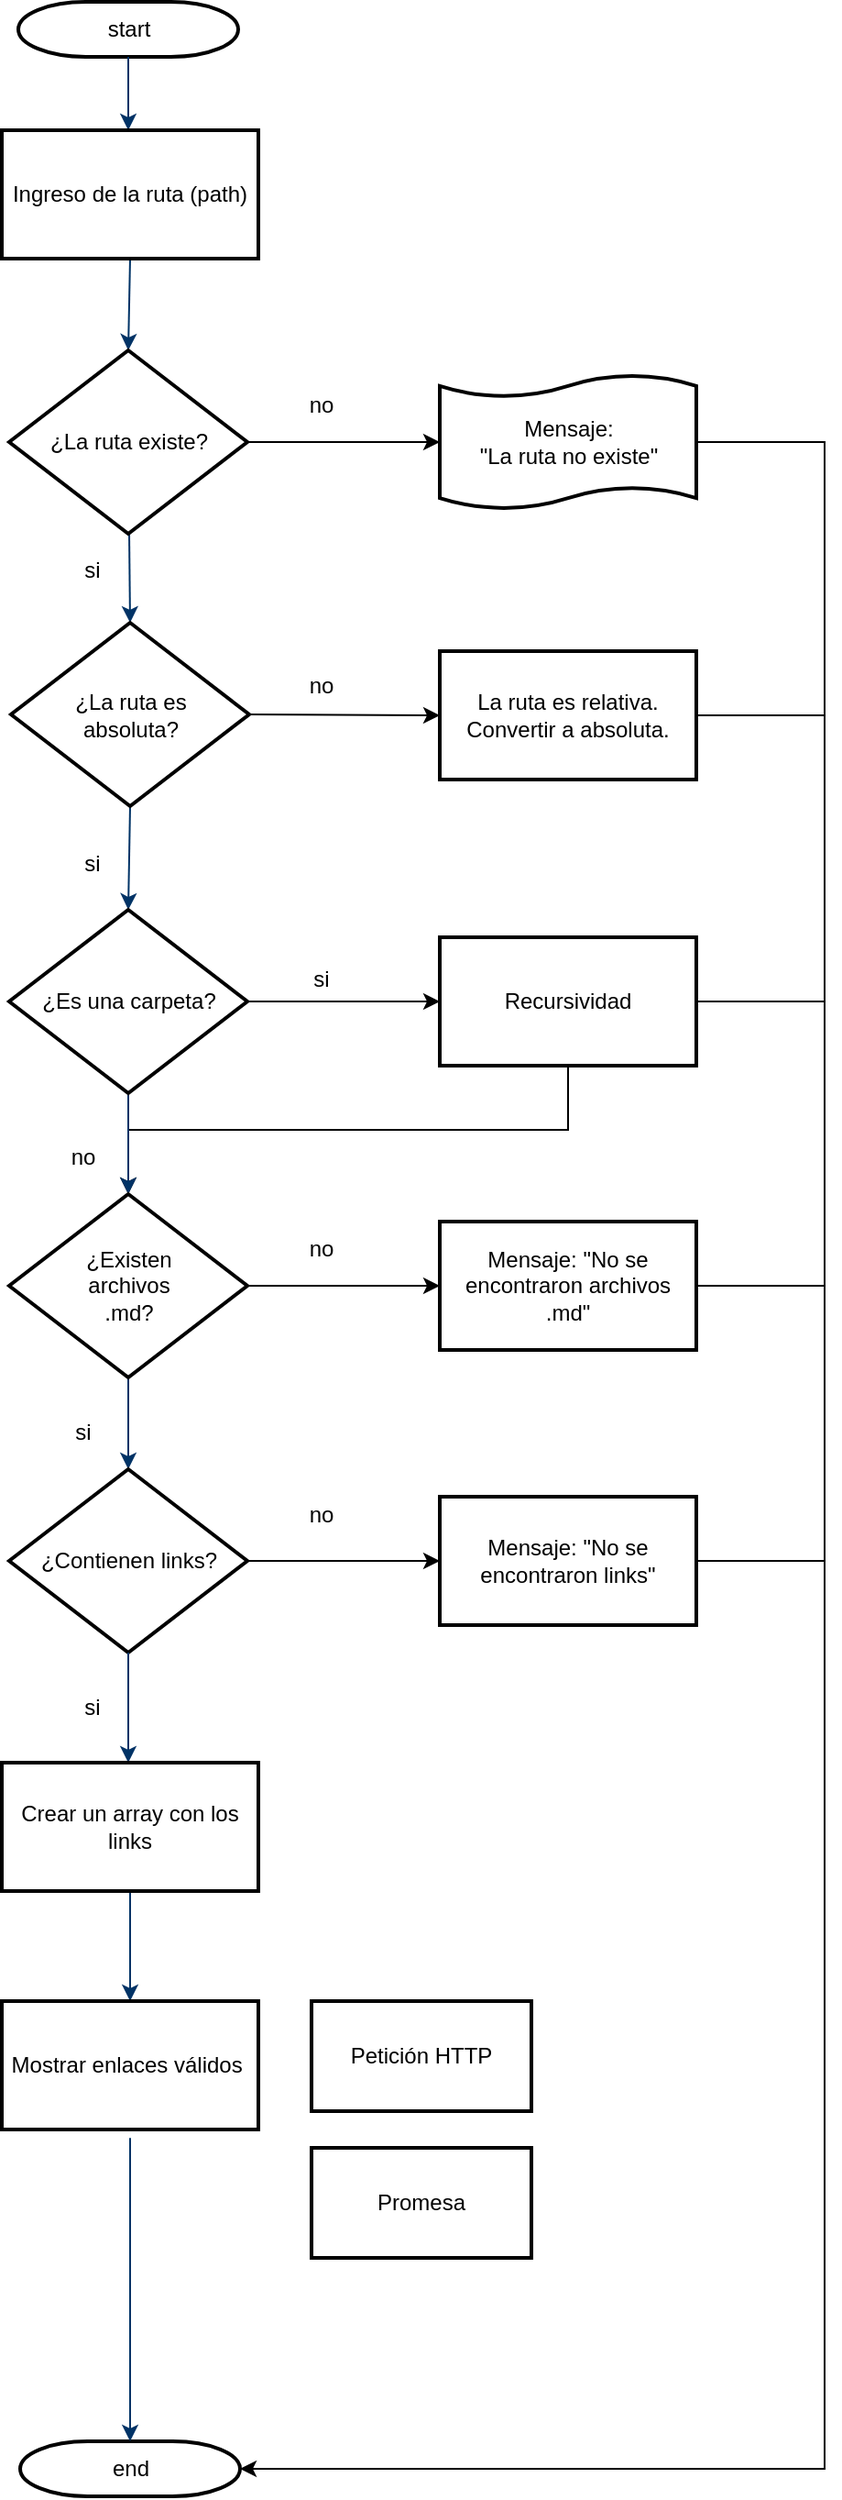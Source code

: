 <mxfile version="16.5.5" type="github">
  <diagram id="6a731a19-8d31-9384-78a2-239565b7b9f0" name="Page-1">
    <mxGraphModel dx="1790" dy="568" grid="1" gridSize="10" guides="1" tooltips="1" connect="1" arrows="1" fold="1" page="1" pageScale="1" pageWidth="1169" pageHeight="827" background="none" math="0" shadow="0">
      <root>
        <mxCell id="0" />
        <mxCell id="1" parent="0" />
        <mxCell id="2" value="start" style="shape=mxgraph.flowchart.terminator;strokeWidth=2;gradientColor=none;gradientDirection=north;fontStyle=0;html=1;" parent="1" vertex="1">
          <mxGeometry x="260" y="60" width="120" height="30" as="geometry" />
        </mxCell>
        <mxCell id="7" style="fontStyle=1;strokeColor=#003366;strokeWidth=1;html=1;" parent="1" source="2" edge="1">
          <mxGeometry relative="1" as="geometry">
            <mxPoint x="320" y="130" as="targetPoint" />
          </mxGeometry>
        </mxCell>
        <mxCell id="8" style="fontStyle=1;strokeColor=#003366;strokeWidth=1;html=1;exitX=0.5;exitY=1;exitDx=0;exitDy=0;" parent="1" source="ans5seycS4TgQIEQJVAn-55" edge="1">
          <mxGeometry relative="1" as="geometry">
            <mxPoint x="320" y="210" as="sourcePoint" />
            <mxPoint x="320" y="250" as="targetPoint" />
          </mxGeometry>
        </mxCell>
        <mxCell id="9" style="fontStyle=1;strokeColor=#003366;strokeWidth=1;html=1;entryX=0.5;entryY=0;entryDx=0;entryDy=0;entryPerimeter=0;" parent="1" source="ans5seycS4TgQIEQJVAn-81" target="ans5seycS4TgQIEQJVAn-80" edge="1">
          <mxGeometry relative="1" as="geometry">
            <mxPoint x="321" y="353" as="sourcePoint" />
            <mxPoint x="321.003" y="422.75" as="targetPoint" />
          </mxGeometry>
        </mxCell>
        <mxCell id="23" value="" style="edgeStyle=elbowEdgeStyle;elbow=horizontal;exitX=0.5;exitY=1;exitPerimeter=0;fontStyle=1;strokeColor=#003366;strokeWidth=1;html=1;exitDx=0;exitDy=0;" parent="1" source="ans5seycS4TgQIEQJVAn-79" target="ans5seycS4TgQIEQJVAn-95" edge="1">
          <mxGeometry width="100" height="100" as="geometry">
            <mxPoint x="321" y="860" as="sourcePoint" />
            <mxPoint x="320" y="920" as="targetPoint" />
          </mxGeometry>
        </mxCell>
        <mxCell id="30" value="" style="edgeStyle=elbowEdgeStyle;elbow=horizontal;exitX=0.5;exitY=1;fontStyle=1;strokeColor=#003366;strokeWidth=1;html=1;exitDx=0;exitDy=0;entryX=0.5;entryY=0;entryDx=0;entryDy=0;" parent="1" source="ans5seycS4TgQIEQJVAn-102" target="ans5seycS4TgQIEQJVAn-104" edge="1">
          <mxGeometry width="100" height="100" as="geometry">
            <mxPoint x="321" y="1158.5" as="sourcePoint" />
            <mxPoint x="321" y="1150" as="targetPoint" />
          </mxGeometry>
        </mxCell>
        <mxCell id="40" value="end" style="shape=mxgraph.flowchart.terminator;strokeWidth=2;gradientColor=none;gradientDirection=north;fontStyle=0;html=1;" parent="1" vertex="1">
          <mxGeometry x="261" y="1390" width="120" height="30" as="geometry" />
        </mxCell>
        <mxCell id="43" value="" style="edgeStyle=elbowEdgeStyle;elbow=vertical;exitX=0.5;exitY=1;exitPerimeter=0;entryX=0.5;entryY=0;entryPerimeter=0;fontStyle=1;strokeColor=#003366;strokeWidth=1;html=1;" parent="1" target="40" edge="1">
          <mxGeometry x="1" y="-520" width="100" height="100" as="geometry">
            <mxPoint x="321" y="1290" as="sourcePoint" />
            <mxPoint x="101" y="-520" as="targetPoint" />
            <Array as="points">
              <mxPoint x="321" y="1220" />
            </Array>
          </mxGeometry>
        </mxCell>
        <mxCell id="ans5seycS4TgQIEQJVAn-106" style="edgeStyle=orthogonalEdgeStyle;rounded=0;orthogonalLoop=1;jettySize=auto;html=1;exitX=1;exitY=0.5;exitDx=0;exitDy=0;exitPerimeter=0;entryX=1;entryY=0.5;entryDx=0;entryDy=0;entryPerimeter=0;fontFamily=Helvetica;fontSize=12;fontColor=default;" parent="1" source="51" target="40" edge="1">
          <mxGeometry relative="1" as="geometry">
            <Array as="points">
              <mxPoint x="700" y="300" />
              <mxPoint x="700" y="1405" />
            </Array>
          </mxGeometry>
        </mxCell>
        <mxCell id="51" value="Mensaje: &lt;br&gt;&quot;La ruta no existe&quot;" style="shape=mxgraph.flowchart.paper_tape;strokeWidth=2;gradientColor=none;gradientDirection=north;fontStyle=0;html=1;" parent="1" vertex="1">
          <mxGeometry x="490" y="262.25" width="140" height="75.5" as="geometry" />
        </mxCell>
        <mxCell id="ans5seycS4TgQIEQJVAn-55" value="Ingreso de la ruta (path)" style="rounded=0;whiteSpace=wrap;html=1;fontFamily=Helvetica;fontSize=12;fontColor=default;strokeColor=default;strokeWidth=2;fillColor=default;gradientColor=none;gradientDirection=north;" parent="1" vertex="1">
          <mxGeometry x="251" y="130" width="140" height="70" as="geometry" />
        </mxCell>
        <mxCell id="ans5seycS4TgQIEQJVAn-60" value="" style="endArrow=classic;html=1;rounded=0;fontFamily=Helvetica;fontSize=12;fontColor=default;exitX=1;exitY=0.5;exitDx=0;exitDy=0;exitPerimeter=0;entryX=0;entryY=0.5;entryDx=0;entryDy=0;entryPerimeter=0;" parent="1" source="ans5seycS4TgQIEQJVAn-81" target="51" edge="1">
          <mxGeometry width="50" height="50" relative="1" as="geometry">
            <mxPoint x="373.14" y="295" as="sourcePoint" />
            <mxPoint x="480" y="280" as="targetPoint" />
          </mxGeometry>
        </mxCell>
        <mxCell id="ans5seycS4TgQIEQJVAn-61" value="no" style="text;html=1;align=center;verticalAlign=middle;resizable=0;points=[];autosize=1;strokeColor=none;fillColor=none;fontSize=12;fontFamily=Helvetica;fontColor=default;" parent="1" vertex="1">
          <mxGeometry x="410" y="270" width="30" height="20" as="geometry" />
        </mxCell>
        <mxCell id="ans5seycS4TgQIEQJVAn-64" value="si" style="text;html=1;align=center;verticalAlign=middle;resizable=0;points=[];autosize=1;strokeColor=none;fillColor=none;fontSize=12;fontFamily=Helvetica;fontColor=default;" parent="1" vertex="1">
          <mxGeometry x="290" y="360" width="20" height="20" as="geometry" />
        </mxCell>
        <mxCell id="ans5seycS4TgQIEQJVAn-65" style="fontStyle=1;strokeColor=#003366;strokeWidth=1;html=1;exitX=0.5;exitY=1;exitDx=0;exitDy=0;exitPerimeter=0;entryX=0.5;entryY=0;entryDx=0;entryDy=0;entryPerimeter=0;" parent="1" source="ans5seycS4TgQIEQJVAn-80" target="ans5seycS4TgQIEQJVAn-78" edge="1">
          <mxGeometry relative="1" as="geometry">
            <mxPoint x="319.5" y="532.75" as="sourcePoint" />
            <mxPoint x="319.503" y="602.75" as="targetPoint" />
          </mxGeometry>
        </mxCell>
        <mxCell id="ans5seycS4TgQIEQJVAn-66" value="si" style="text;html=1;align=center;verticalAlign=middle;resizable=0;points=[];autosize=1;strokeColor=none;fillColor=none;fontSize=12;fontFamily=Helvetica;fontColor=default;" parent="1" vertex="1">
          <mxGeometry x="290" y="520" width="20" height="20" as="geometry" />
        </mxCell>
        <mxCell id="ans5seycS4TgQIEQJVAn-68" value="" style="endArrow=classic;html=1;rounded=0;fontFamily=Helvetica;fontSize=12;fontColor=default;exitX=1;exitY=0.5;exitDx=0;exitDy=0;exitPerimeter=0;entryX=0;entryY=0.5;entryDx=0;entryDy=0;" parent="1" source="ans5seycS4TgQIEQJVAn-80" target="ans5seycS4TgQIEQJVAn-70" edge="1">
          <mxGeometry width="50" height="50" relative="1" as="geometry">
            <mxPoint x="373.14" y="500" as="sourcePoint" />
            <mxPoint x="490" y="500" as="targetPoint" />
          </mxGeometry>
        </mxCell>
        <mxCell id="ans5seycS4TgQIEQJVAn-69" value="no" style="text;html=1;align=center;verticalAlign=middle;resizable=0;points=[];autosize=1;strokeColor=none;fillColor=none;fontSize=12;fontFamily=Helvetica;fontColor=default;" parent="1" vertex="1">
          <mxGeometry x="410" y="422.75" width="30" height="20" as="geometry" />
        </mxCell>
        <mxCell id="ans5seycS4TgQIEQJVAn-70" value="La ruta es relativa.&lt;br&gt;Convertir a absoluta." style="rounded=0;whiteSpace=wrap;html=1;fontFamily=Helvetica;fontSize=12;fontColor=default;strokeColor=default;strokeWidth=2;fillColor=default;gradientColor=none;gradientDirection=north;" parent="1" vertex="1">
          <mxGeometry x="490" y="414" width="140" height="70" as="geometry" />
        </mxCell>
        <mxCell id="ans5seycS4TgQIEQJVAn-72" value="" style="endArrow=classic;html=1;rounded=0;fontFamily=Helvetica;fontSize=12;fontColor=default;exitX=1;exitY=0.5;exitDx=0;exitDy=0;exitPerimeter=0;entryX=0;entryY=0.5;entryDx=0;entryDy=0;" parent="1" source="ans5seycS4TgQIEQJVAn-78" target="ans5seycS4TgQIEQJVAn-74" edge="1">
          <mxGeometry width="50" height="50" relative="1" as="geometry">
            <mxPoint x="373.14" y="605" as="sourcePoint" />
            <mxPoint x="490" y="593" as="targetPoint" />
          </mxGeometry>
        </mxCell>
        <mxCell id="ans5seycS4TgQIEQJVAn-73" value="si" style="text;html=1;align=center;verticalAlign=middle;resizable=0;points=[];autosize=1;strokeColor=none;fillColor=none;fontSize=12;fontFamily=Helvetica;fontColor=default;" parent="1" vertex="1">
          <mxGeometry x="415" y="582.75" width="20" height="20" as="geometry" />
        </mxCell>
        <mxCell id="ans5seycS4TgQIEQJVAn-96" style="edgeStyle=orthogonalEdgeStyle;rounded=0;orthogonalLoop=1;jettySize=auto;html=1;exitX=0.5;exitY=1;exitDx=0;exitDy=0;fontFamily=Helvetica;fontSize=12;fontColor=default;entryX=0.5;entryY=0;entryDx=0;entryDy=0;entryPerimeter=0;" parent="1" source="ans5seycS4TgQIEQJVAn-74" target="ans5seycS4TgQIEQJVAn-79" edge="1">
          <mxGeometry relative="1" as="geometry">
            <mxPoint x="320" y="680" as="targetPoint" />
          </mxGeometry>
        </mxCell>
        <mxCell id="ans5seycS4TgQIEQJVAn-74" value="Recursividad" style="rounded=0;whiteSpace=wrap;html=1;fontFamily=Helvetica;fontSize=12;fontColor=default;strokeColor=default;strokeWidth=2;fillColor=default;gradientColor=none;gradientDirection=north;" parent="1" vertex="1">
          <mxGeometry x="490" y="570" width="140" height="70" as="geometry" />
        </mxCell>
        <mxCell id="ans5seycS4TgQIEQJVAn-75" style="fontStyle=1;strokeColor=#003366;strokeWidth=1;html=1;entryX=0.5;entryY=0;entryDx=0;entryDy=0;entryPerimeter=0;exitX=0.5;exitY=1;exitDx=0;exitDy=0;exitPerimeter=0;" parent="1" source="ans5seycS4TgQIEQJVAn-78" target="ans5seycS4TgQIEQJVAn-79" edge="1">
          <mxGeometry relative="1" as="geometry">
            <mxPoint x="320" y="710" as="sourcePoint" />
            <mxPoint x="319.503" y="720" as="targetPoint" />
          </mxGeometry>
        </mxCell>
        <mxCell id="ans5seycS4TgQIEQJVAn-76" value="no" style="text;html=1;align=center;verticalAlign=middle;resizable=0;points=[];autosize=1;strokeColor=none;fillColor=none;fontSize=12;fontFamily=Helvetica;fontColor=default;" parent="1" vertex="1">
          <mxGeometry x="280" y="680" width="30" height="20" as="geometry" />
        </mxCell>
        <mxCell id="ans5seycS4TgQIEQJVAn-78" value="¿Es una carpeta?" style="shape=mxgraph.flowchart.decision;strokeWidth=2;gradientColor=none;gradientDirection=north;fontStyle=0;html=1;" parent="1" vertex="1">
          <mxGeometry x="255" y="555" width="130" height="100" as="geometry" />
        </mxCell>
        <mxCell id="ans5seycS4TgQIEQJVAn-79" value="¿Existen &lt;br&gt;archivos &lt;br&gt;.md?" style="shape=mxgraph.flowchart.decision;strokeWidth=2;gradientColor=none;gradientDirection=north;fontStyle=0;html=1;" parent="1" vertex="1">
          <mxGeometry x="255" y="710" width="130" height="100" as="geometry" />
        </mxCell>
        <mxCell id="ans5seycS4TgQIEQJVAn-80" value="¿La ruta es &lt;br&gt;absoluta?" style="shape=mxgraph.flowchart.decision;strokeWidth=2;gradientColor=none;gradientDirection=north;fontStyle=0;html=1;" parent="1" vertex="1">
          <mxGeometry x="256" y="398.5" width="130" height="100" as="geometry" />
        </mxCell>
        <mxCell id="ans5seycS4TgQIEQJVAn-81" value="¿La ruta existe?" style="shape=mxgraph.flowchart.decision;strokeWidth=2;gradientColor=none;gradientDirection=north;fontStyle=0;html=1;" parent="1" vertex="1">
          <mxGeometry x="255" y="250" width="130" height="100" as="geometry" />
        </mxCell>
        <mxCell id="ans5seycS4TgQIEQJVAn-89" value="" style="endArrow=classic;html=1;rounded=0;fontFamily=Helvetica;fontSize=12;fontColor=default;exitX=1;exitY=0.5;exitDx=0;exitDy=0;exitPerimeter=0;entryX=0;entryY=0.5;entryDx=0;entryDy=0;" parent="1" source="ans5seycS4TgQIEQJVAn-79" target="ans5seycS4TgQIEQJVAn-91" edge="1">
          <mxGeometry width="50" height="50" relative="1" as="geometry">
            <mxPoint x="395" y="615" as="sourcePoint" />
            <mxPoint x="470" y="760" as="targetPoint" />
          </mxGeometry>
        </mxCell>
        <mxCell id="ans5seycS4TgQIEQJVAn-91" value="Mensaje: &quot;No se encontraron archivos .md&quot;" style="rounded=0;whiteSpace=wrap;html=1;fontFamily=Helvetica;fontSize=12;fontColor=default;strokeColor=default;strokeWidth=2;fillColor=default;gradientColor=none;gradientDirection=north;" parent="1" vertex="1">
          <mxGeometry x="490" y="725" width="140" height="70" as="geometry" />
        </mxCell>
        <mxCell id="ans5seycS4TgQIEQJVAn-93" value="no" style="text;html=1;align=center;verticalAlign=middle;resizable=0;points=[];autosize=1;strokeColor=none;fillColor=none;fontSize=12;fontFamily=Helvetica;fontColor=default;" parent="1" vertex="1">
          <mxGeometry x="410" y="730" width="30" height="20" as="geometry" />
        </mxCell>
        <mxCell id="ans5seycS4TgQIEQJVAn-94" value="si" style="text;html=1;align=center;verticalAlign=middle;resizable=0;points=[];autosize=1;strokeColor=none;fillColor=none;fontSize=12;fontFamily=Helvetica;fontColor=default;" parent="1" vertex="1">
          <mxGeometry x="285" y="830" width="20" height="20" as="geometry" />
        </mxCell>
        <mxCell id="ans5seycS4TgQIEQJVAn-95" value="¿Contienen links?" style="shape=mxgraph.flowchart.decision;strokeWidth=2;gradientColor=none;gradientDirection=north;fontStyle=0;html=1;" parent="1" vertex="1">
          <mxGeometry x="255" y="860" width="130" height="100" as="geometry" />
        </mxCell>
        <mxCell id="ans5seycS4TgQIEQJVAn-97" value="" style="endArrow=classic;html=1;rounded=0;fontFamily=Helvetica;fontSize=12;fontColor=default;entryX=0;entryY=0.5;entryDx=0;entryDy=0;exitX=1;exitY=0.5;exitDx=0;exitDy=0;exitPerimeter=0;" parent="1" source="ans5seycS4TgQIEQJVAn-95" target="ans5seycS4TgQIEQJVAn-98" edge="1">
          <mxGeometry width="50" height="50" relative="1" as="geometry">
            <mxPoint x="400" y="930" as="sourcePoint" />
            <mxPoint x="484.5" y="910" as="targetPoint" />
          </mxGeometry>
        </mxCell>
        <mxCell id="ans5seycS4TgQIEQJVAn-98" value="Mensaje: &quot;No se encontraron links&quot;" style="rounded=0;whiteSpace=wrap;html=1;fontFamily=Helvetica;fontSize=12;fontColor=default;strokeColor=default;strokeWidth=2;fillColor=default;gradientColor=none;gradientDirection=north;" parent="1" vertex="1">
          <mxGeometry x="490" y="875" width="140" height="70" as="geometry" />
        </mxCell>
        <mxCell id="ans5seycS4TgQIEQJVAn-99" value="no" style="text;html=1;align=center;verticalAlign=middle;resizable=0;points=[];autosize=1;strokeColor=none;fillColor=none;fontSize=12;fontFamily=Helvetica;fontColor=default;" parent="1" vertex="1">
          <mxGeometry x="410" y="875" width="30" height="20" as="geometry" />
        </mxCell>
        <mxCell id="ans5seycS4TgQIEQJVAn-100" value="" style="edgeStyle=elbowEdgeStyle;elbow=horizontal;exitX=0.5;exitY=1;exitPerimeter=0;fontStyle=1;strokeColor=#003366;strokeWidth=1;html=1;exitDx=0;exitDy=0;" parent="1" source="ans5seycS4TgQIEQJVAn-95" edge="1">
          <mxGeometry y="160" width="100" height="100" as="geometry">
            <mxPoint x="320" y="970" as="sourcePoint" />
            <mxPoint x="320" y="1020" as="targetPoint" />
          </mxGeometry>
        </mxCell>
        <mxCell id="ans5seycS4TgQIEQJVAn-101" value="si" style="text;html=1;align=center;verticalAlign=middle;resizable=0;points=[];autosize=1;strokeColor=none;fillColor=none;fontSize=12;fontFamily=Helvetica;fontColor=default;" parent="1" vertex="1">
          <mxGeometry x="290" y="980" width="20" height="20" as="geometry" />
        </mxCell>
        <mxCell id="ans5seycS4TgQIEQJVAn-102" value="Crear un array con los links" style="rounded=0;whiteSpace=wrap;html=1;fontFamily=Helvetica;fontSize=12;fontColor=default;strokeColor=default;strokeWidth=2;fillColor=default;gradientColor=none;gradientDirection=north;" parent="1" vertex="1">
          <mxGeometry x="251" y="1020" width="140" height="70" as="geometry" />
        </mxCell>
        <mxCell id="ans5seycS4TgQIEQJVAn-104" value="Mostrar enlaces válidos&amp;nbsp;" style="rounded=0;whiteSpace=wrap;html=1;fontFamily=Helvetica;fontSize=12;fontColor=default;strokeColor=default;strokeWidth=2;fillColor=default;gradientColor=none;gradientDirection=north;" parent="1" vertex="1">
          <mxGeometry x="251" y="1150" width="140" height="70" as="geometry" />
        </mxCell>
        <mxCell id="ans5seycS4TgQIEQJVAn-110" value="" style="endArrow=none;html=1;rounded=0;fontFamily=Helvetica;fontSize=12;fontColor=default;exitX=1;exitY=0.5;exitDx=0;exitDy=0;" parent="1" source="ans5seycS4TgQIEQJVAn-74" edge="1">
          <mxGeometry width="50" height="50" relative="1" as="geometry">
            <mxPoint x="530" y="550" as="sourcePoint" />
            <mxPoint x="700" y="605" as="targetPoint" />
          </mxGeometry>
        </mxCell>
        <mxCell id="ans5seycS4TgQIEQJVAn-111" value="" style="endArrow=none;html=1;rounded=0;fontFamily=Helvetica;fontSize=12;fontColor=default;entryX=1;entryY=0.5;entryDx=0;entryDy=0;" parent="1" target="ans5seycS4TgQIEQJVAn-70" edge="1">
          <mxGeometry width="50" height="50" relative="1" as="geometry">
            <mxPoint x="700" y="449" as="sourcePoint" />
            <mxPoint x="580" y="500" as="targetPoint" />
          </mxGeometry>
        </mxCell>
        <mxCell id="ans5seycS4TgQIEQJVAn-112" value="" style="endArrow=none;html=1;rounded=0;fontFamily=Helvetica;fontSize=12;fontColor=default;entryX=1;entryY=0.5;entryDx=0;entryDy=0;" parent="1" target="ans5seycS4TgQIEQJVAn-91" edge="1">
          <mxGeometry width="50" height="50" relative="1" as="geometry">
            <mxPoint x="700" y="760" as="sourcePoint" />
            <mxPoint x="580" y="820" as="targetPoint" />
          </mxGeometry>
        </mxCell>
        <mxCell id="ans5seycS4TgQIEQJVAn-113" value="" style="endArrow=none;html=1;rounded=0;fontFamily=Helvetica;fontSize=12;fontColor=default;entryX=1;entryY=0.5;entryDx=0;entryDy=0;" parent="1" target="ans5seycS4TgQIEQJVAn-98" edge="1">
          <mxGeometry width="50" height="50" relative="1" as="geometry">
            <mxPoint x="700" y="910" as="sourcePoint" />
            <mxPoint x="580" y="900" as="targetPoint" />
          </mxGeometry>
        </mxCell>
        <mxCell id="ans5seycS4TgQIEQJVAn-114" value="Petición HTTP" style="rounded=0;whiteSpace=wrap;html=1;fontFamily=Helvetica;fontSize=12;fontColor=default;strokeColor=default;strokeWidth=2;fillColor=default;gradientColor=none;gradientDirection=north;" parent="1" vertex="1">
          <mxGeometry x="420" y="1150" width="120" height="60" as="geometry" />
        </mxCell>
        <mxCell id="ans5seycS4TgQIEQJVAn-115" value="Promesa" style="rounded=0;whiteSpace=wrap;html=1;fontFamily=Helvetica;fontSize=12;fontColor=default;strokeColor=default;strokeWidth=2;fillColor=default;gradientColor=none;gradientDirection=north;" parent="1" vertex="1">
          <mxGeometry x="420" y="1230" width="120" height="60" as="geometry" />
        </mxCell>
      </root>
    </mxGraphModel>
  </diagram>
</mxfile>
